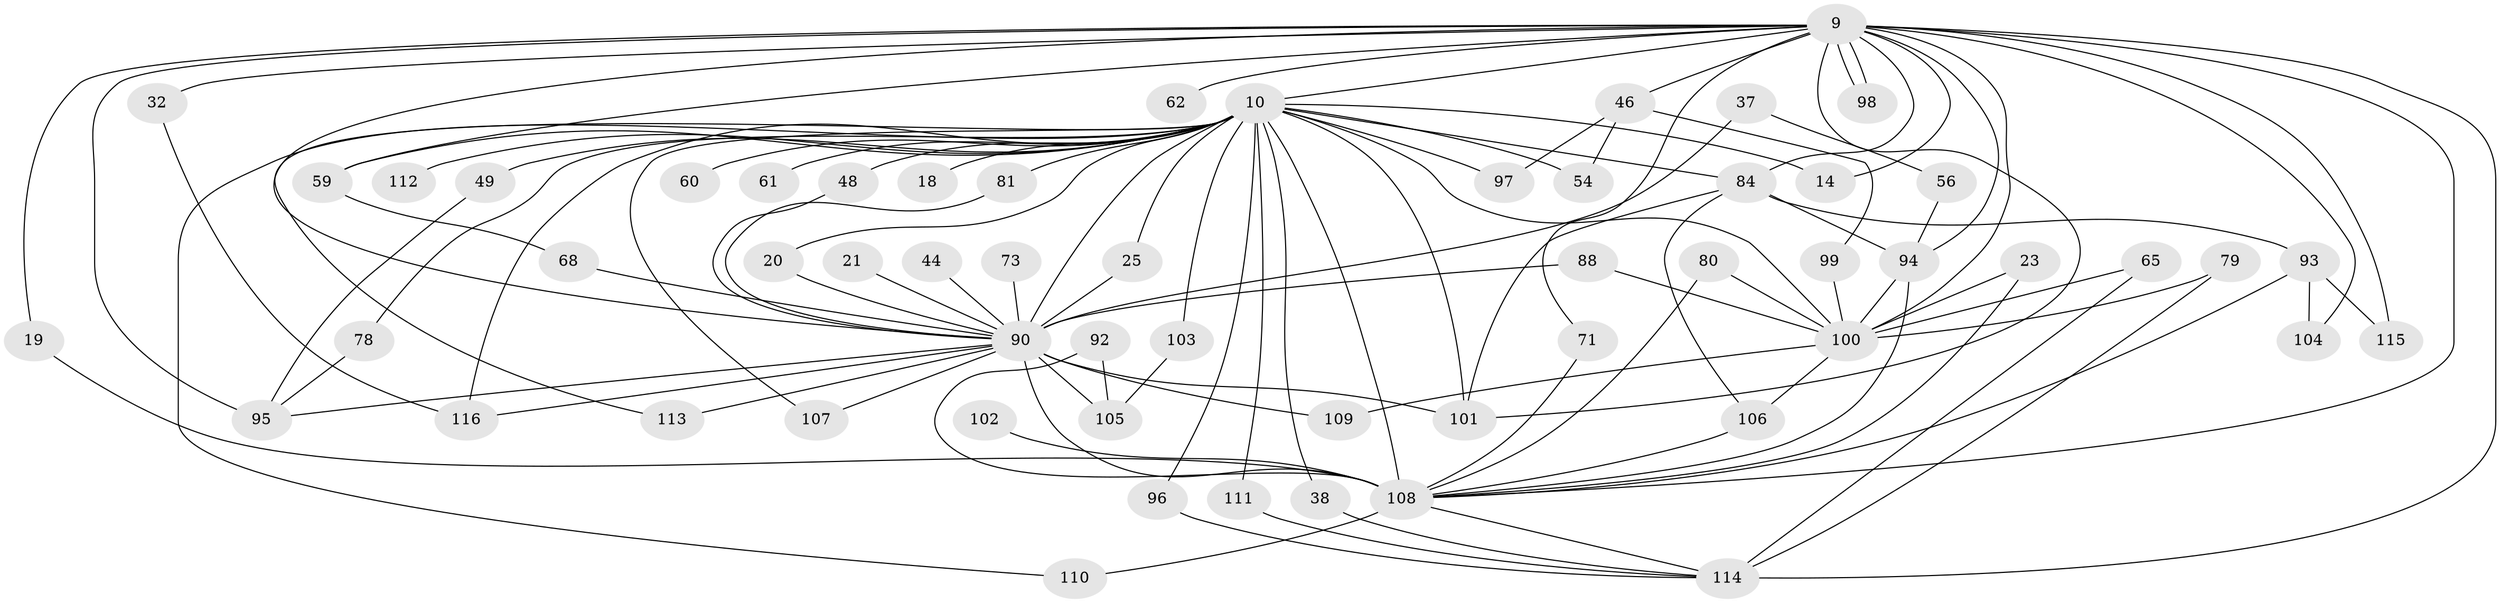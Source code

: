 // original degree distribution, {19: 0.008620689655172414, 25: 0.034482758620689655, 20: 0.008620689655172414, 26: 0.008620689655172414, 21: 0.008620689655172414, 18: 0.008620689655172414, 16: 0.008620689655172414, 5: 0.0603448275862069, 9: 0.017241379310344827, 4: 0.09482758620689655, 2: 0.6120689655172413, 6: 0.017241379310344827, 3: 0.10344827586206896, 7: 0.008620689655172414}
// Generated by graph-tools (version 1.1) at 2025/46/03/09/25 04:46:41]
// undirected, 58 vertices, 107 edges
graph export_dot {
graph [start="1"]
  node [color=gray90,style=filled];
  9 [super="+4"];
  10 [super="+3+8"];
  14;
  18;
  19;
  20;
  21;
  23;
  25;
  32;
  37 [super="+29"];
  38;
  44;
  46 [super="+41"];
  48;
  49 [super="+24"];
  54;
  56;
  59 [super="+43+30+42"];
  60;
  61;
  62;
  65;
  68;
  71;
  73;
  78;
  79;
  80;
  81;
  84 [super="+75+82+57+76"];
  88;
  90 [super="+39+83+6"];
  92;
  93 [super="+55"];
  94 [super="+66+33+53"];
  95 [super="+63+69"];
  96;
  97;
  98;
  99;
  100 [super="+91+86"];
  101 [super="+70"];
  102;
  103;
  104;
  105 [super="+87+47"];
  106 [super="+74"];
  107;
  108 [super="+31+58"];
  109;
  110;
  111;
  112;
  113;
  114 [super="+52"];
  115;
  116 [super="+89"];
  9 -- 10 [weight=8];
  9 -- 32;
  9 -- 46 [weight=3];
  9 -- 59 [weight=2];
  9 -- 71;
  9 -- 98;
  9 -- 98;
  9 -- 14;
  9 -- 19;
  9 -- 104;
  9 -- 115;
  9 -- 62;
  9 -- 114 [weight=3];
  9 -- 84 [weight=2];
  9 -- 90 [weight=5];
  9 -- 108 [weight=4];
  9 -- 100 [weight=8];
  9 -- 94 [weight=2];
  9 -- 95;
  9 -- 101;
  10 -- 61 [weight=2];
  10 -- 103;
  10 -- 111;
  10 -- 112 [weight=2];
  10 -- 113;
  10 -- 96;
  10 -- 97;
  10 -- 38;
  10 -- 49 [weight=3];
  10 -- 116 [weight=3];
  10 -- 25;
  10 -- 60 [weight=2];
  10 -- 59 [weight=4];
  10 -- 84 [weight=6];
  10 -- 90 [weight=9];
  10 -- 14;
  10 -- 78;
  10 -- 81;
  10 -- 18 [weight=2];
  10 -- 20;
  10 -- 100 [weight=5];
  10 -- 101;
  10 -- 107;
  10 -- 108 [weight=11];
  10 -- 110;
  10 -- 48;
  10 -- 54;
  19 -- 108;
  20 -- 90;
  21 -- 90 [weight=2];
  23 -- 108;
  23 -- 100;
  25 -- 90;
  32 -- 116;
  37 -- 56;
  37 -- 90 [weight=4];
  38 -- 114;
  44 -- 90 [weight=2];
  46 -- 97;
  46 -- 99;
  46 -- 54;
  48 -- 90;
  49 -- 95 [weight=2];
  56 -- 94;
  59 -- 68;
  65 -- 114;
  65 -- 100;
  68 -- 90;
  71 -- 108;
  73 -- 90;
  78 -- 95;
  79 -- 114;
  79 -- 100;
  80 -- 108;
  80 -- 100;
  81 -- 90;
  84 -- 93;
  84 -- 106;
  84 -- 94;
  84 -- 101;
  88 -- 90;
  88 -- 100;
  90 -- 95;
  90 -- 105 [weight=4];
  90 -- 107;
  90 -- 109;
  90 -- 113;
  90 -- 116;
  90 -- 108 [weight=4];
  90 -- 101 [weight=2];
  92 -- 105;
  92 -- 108;
  93 -- 115;
  93 -- 104;
  93 -- 108 [weight=2];
  94 -- 108 [weight=2];
  94 -- 100 [weight=2];
  96 -- 114;
  99 -- 100;
  100 -- 106;
  100 -- 109;
  102 -- 108 [weight=2];
  103 -- 105;
  106 -- 108;
  108 -- 110;
  108 -- 114 [weight=2];
  111 -- 114;
}
